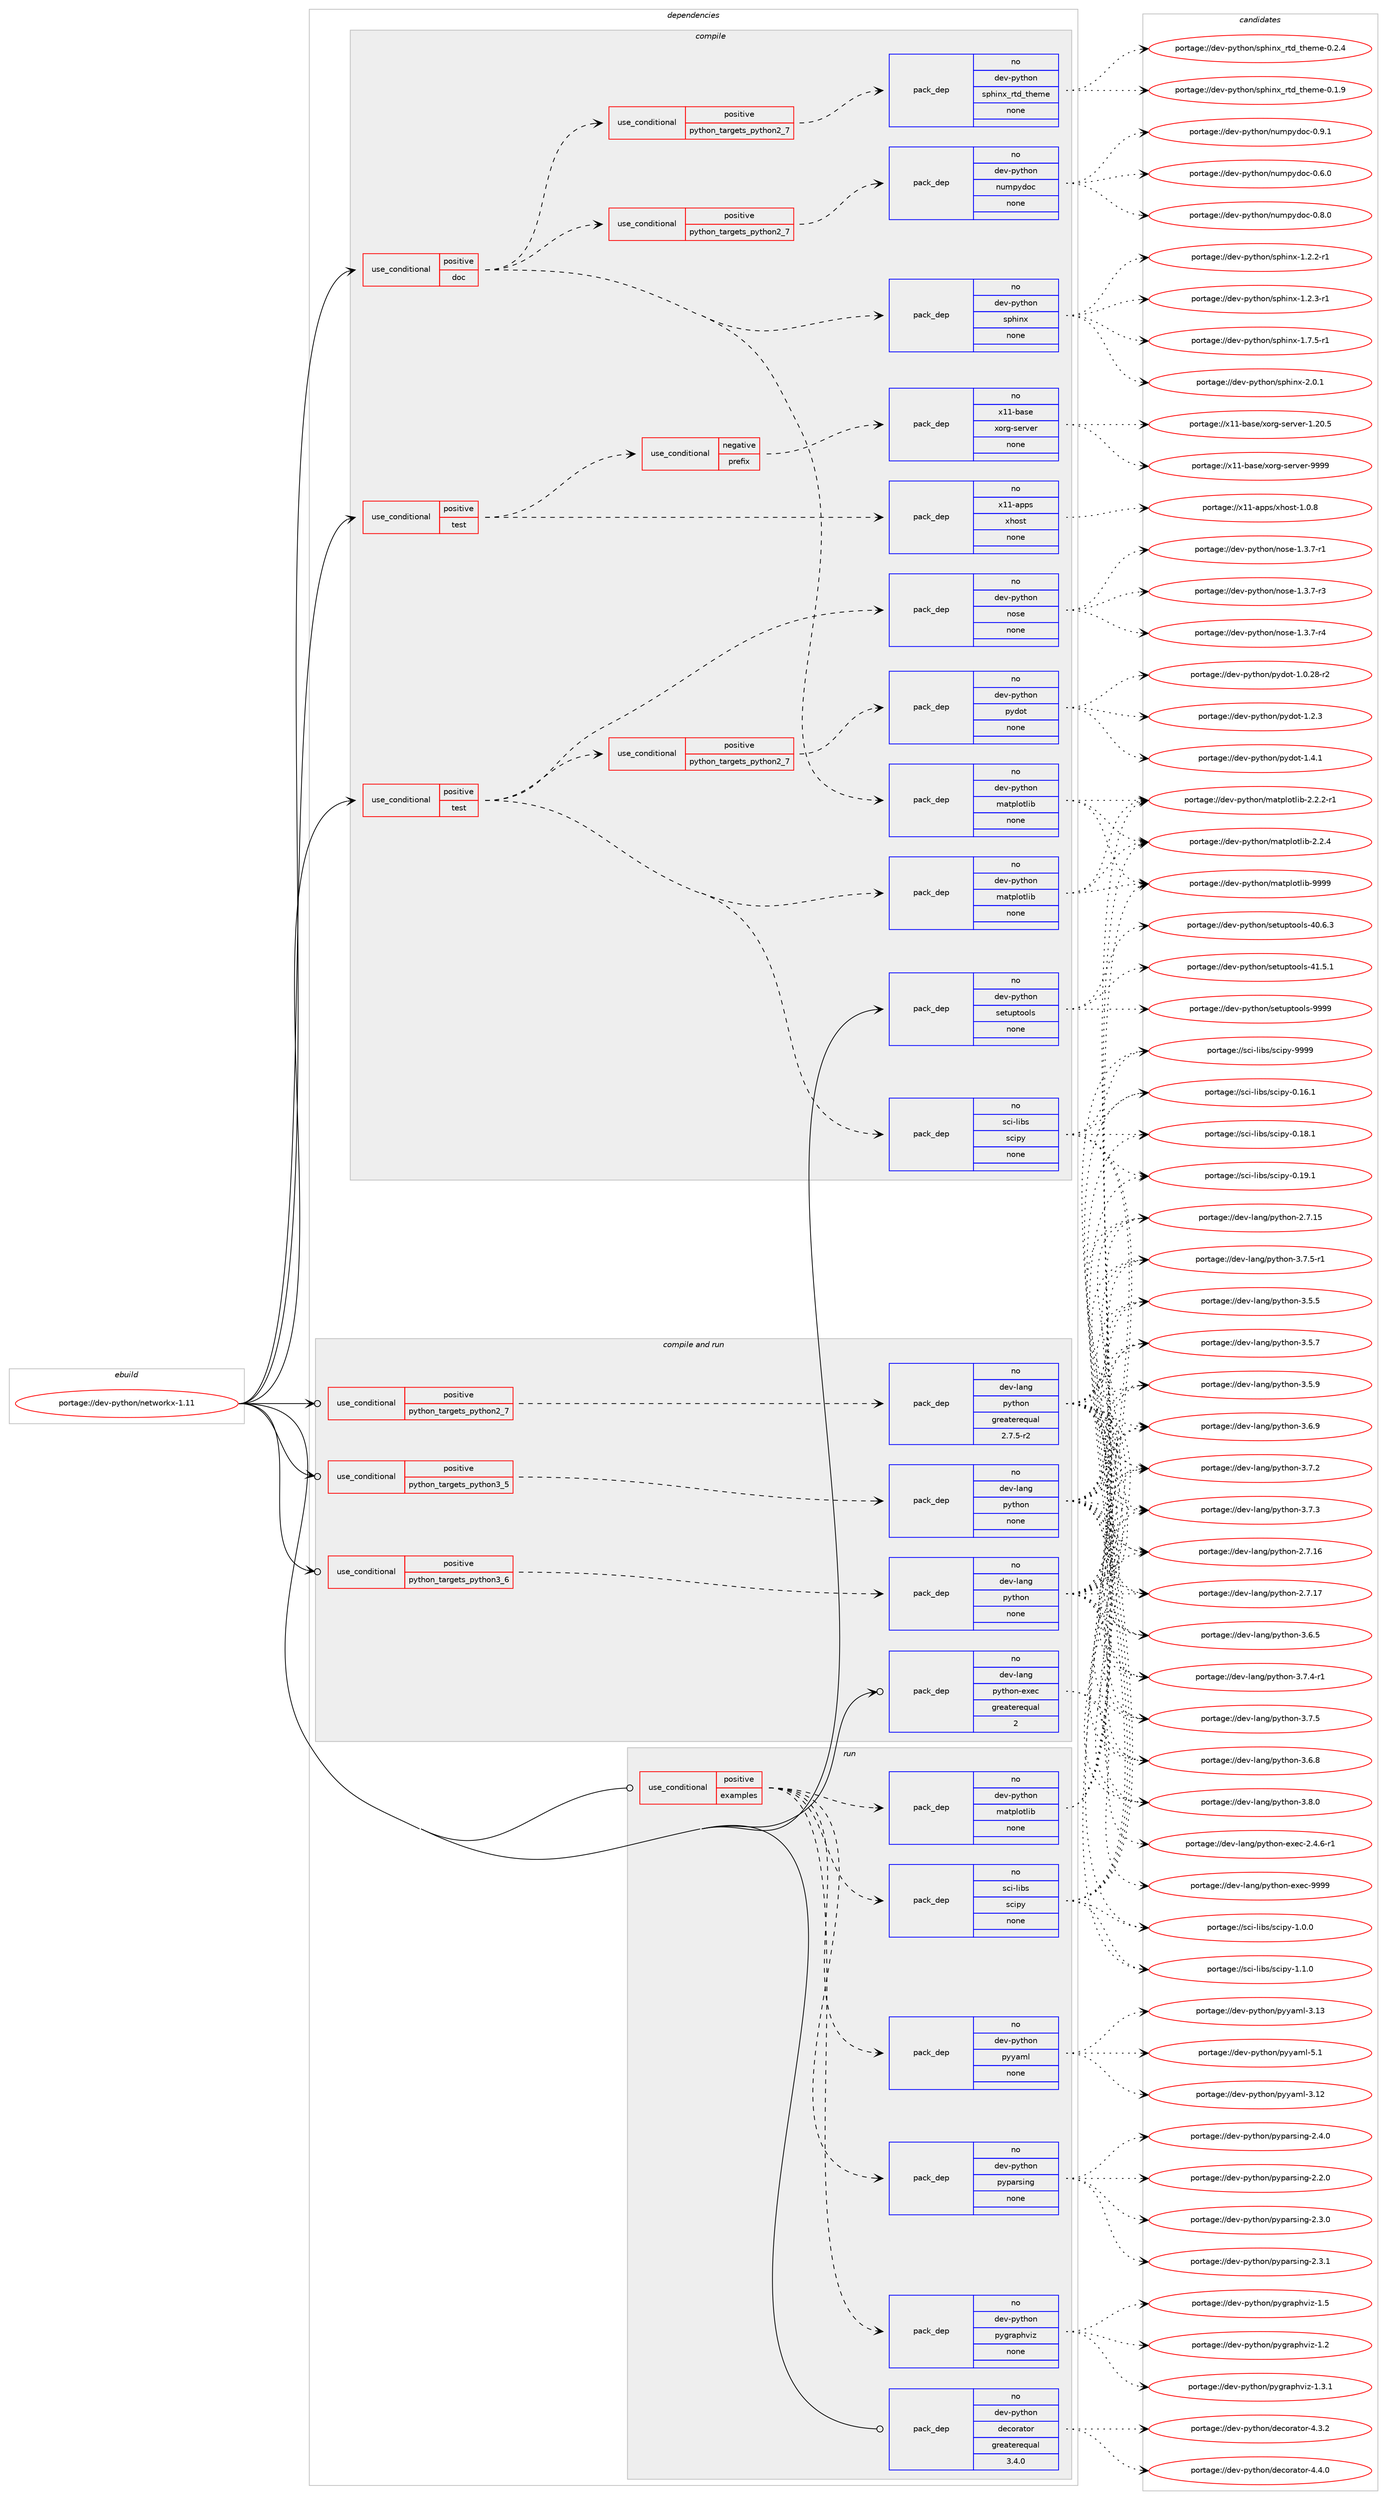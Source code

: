 digraph prolog {

# *************
# Graph options
# *************

newrank=true;
concentrate=true;
compound=true;
graph [rankdir=LR,fontname=Helvetica,fontsize=10,ranksep=1.5];#, ranksep=2.5, nodesep=0.2];
edge  [arrowhead=vee];
node  [fontname=Helvetica,fontsize=10];

# **********
# The ebuild
# **********

subgraph cluster_leftcol {
color=gray;
rank=same;
label=<<i>ebuild</i>>;
id [label="portage://dev-python/networkx-1.11", color=red, width=4, href="../dev-python/networkx-1.11.svg"];
}

# ****************
# The dependencies
# ****************

subgraph cluster_midcol {
color=gray;
label=<<i>dependencies</i>>;
subgraph cluster_compile {
fillcolor="#eeeeee";
style=filled;
label=<<i>compile</i>>;
subgraph cond32332 {
dependency151246 [label=<<TABLE BORDER="0" CELLBORDER="1" CELLSPACING="0" CELLPADDING="4"><TR><TD ROWSPAN="3" CELLPADDING="10">use_conditional</TD></TR><TR><TD>positive</TD></TR><TR><TD>doc</TD></TR></TABLE>>, shape=none, color=red];
subgraph pack115588 {
dependency151247 [label=<<TABLE BORDER="0" CELLBORDER="1" CELLSPACING="0" CELLPADDING="4" WIDTH="220"><TR><TD ROWSPAN="6" CELLPADDING="30">pack_dep</TD></TR><TR><TD WIDTH="110">no</TD></TR><TR><TD>dev-python</TD></TR><TR><TD>sphinx</TD></TR><TR><TD>none</TD></TR><TR><TD></TD></TR></TABLE>>, shape=none, color=blue];
}
dependency151246:e -> dependency151247:w [weight=20,style="dashed",arrowhead="vee"];
subgraph pack115589 {
dependency151248 [label=<<TABLE BORDER="0" CELLBORDER="1" CELLSPACING="0" CELLPADDING="4" WIDTH="220"><TR><TD ROWSPAN="6" CELLPADDING="30">pack_dep</TD></TR><TR><TD WIDTH="110">no</TD></TR><TR><TD>dev-python</TD></TR><TR><TD>matplotlib</TD></TR><TR><TD>none</TD></TR><TR><TD></TD></TR></TABLE>>, shape=none, color=blue];
}
dependency151246:e -> dependency151248:w [weight=20,style="dashed",arrowhead="vee"];
subgraph cond32333 {
dependency151249 [label=<<TABLE BORDER="0" CELLBORDER="1" CELLSPACING="0" CELLPADDING="4"><TR><TD ROWSPAN="3" CELLPADDING="10">use_conditional</TD></TR><TR><TD>positive</TD></TR><TR><TD>python_targets_python2_7</TD></TR></TABLE>>, shape=none, color=red];
subgraph pack115590 {
dependency151250 [label=<<TABLE BORDER="0" CELLBORDER="1" CELLSPACING="0" CELLPADDING="4" WIDTH="220"><TR><TD ROWSPAN="6" CELLPADDING="30">pack_dep</TD></TR><TR><TD WIDTH="110">no</TD></TR><TR><TD>dev-python</TD></TR><TR><TD>numpydoc</TD></TR><TR><TD>none</TD></TR><TR><TD></TD></TR></TABLE>>, shape=none, color=blue];
}
dependency151249:e -> dependency151250:w [weight=20,style="dashed",arrowhead="vee"];
}
dependency151246:e -> dependency151249:w [weight=20,style="dashed",arrowhead="vee"];
subgraph cond32334 {
dependency151251 [label=<<TABLE BORDER="0" CELLBORDER="1" CELLSPACING="0" CELLPADDING="4"><TR><TD ROWSPAN="3" CELLPADDING="10">use_conditional</TD></TR><TR><TD>positive</TD></TR><TR><TD>python_targets_python2_7</TD></TR></TABLE>>, shape=none, color=red];
subgraph pack115591 {
dependency151252 [label=<<TABLE BORDER="0" CELLBORDER="1" CELLSPACING="0" CELLPADDING="4" WIDTH="220"><TR><TD ROWSPAN="6" CELLPADDING="30">pack_dep</TD></TR><TR><TD WIDTH="110">no</TD></TR><TR><TD>dev-python</TD></TR><TR><TD>sphinx_rtd_theme</TD></TR><TR><TD>none</TD></TR><TR><TD></TD></TR></TABLE>>, shape=none, color=blue];
}
dependency151251:e -> dependency151252:w [weight=20,style="dashed",arrowhead="vee"];
}
dependency151246:e -> dependency151251:w [weight=20,style="dashed",arrowhead="vee"];
}
id:e -> dependency151246:w [weight=20,style="solid",arrowhead="vee"];
subgraph cond32335 {
dependency151253 [label=<<TABLE BORDER="0" CELLBORDER="1" CELLSPACING="0" CELLPADDING="4"><TR><TD ROWSPAN="3" CELLPADDING="10">use_conditional</TD></TR><TR><TD>positive</TD></TR><TR><TD>test</TD></TR></TABLE>>, shape=none, color=red];
subgraph cond32336 {
dependency151254 [label=<<TABLE BORDER="0" CELLBORDER="1" CELLSPACING="0" CELLPADDING="4"><TR><TD ROWSPAN="3" CELLPADDING="10">use_conditional</TD></TR><TR><TD>negative</TD></TR><TR><TD>prefix</TD></TR></TABLE>>, shape=none, color=red];
subgraph pack115592 {
dependency151255 [label=<<TABLE BORDER="0" CELLBORDER="1" CELLSPACING="0" CELLPADDING="4" WIDTH="220"><TR><TD ROWSPAN="6" CELLPADDING="30">pack_dep</TD></TR><TR><TD WIDTH="110">no</TD></TR><TR><TD>x11-base</TD></TR><TR><TD>xorg-server</TD></TR><TR><TD>none</TD></TR><TR><TD></TD></TR></TABLE>>, shape=none, color=blue];
}
dependency151254:e -> dependency151255:w [weight=20,style="dashed",arrowhead="vee"];
}
dependency151253:e -> dependency151254:w [weight=20,style="dashed",arrowhead="vee"];
subgraph pack115593 {
dependency151256 [label=<<TABLE BORDER="0" CELLBORDER="1" CELLSPACING="0" CELLPADDING="4" WIDTH="220"><TR><TD ROWSPAN="6" CELLPADDING="30">pack_dep</TD></TR><TR><TD WIDTH="110">no</TD></TR><TR><TD>x11-apps</TD></TR><TR><TD>xhost</TD></TR><TR><TD>none</TD></TR><TR><TD></TD></TR></TABLE>>, shape=none, color=blue];
}
dependency151253:e -> dependency151256:w [weight=20,style="dashed",arrowhead="vee"];
}
id:e -> dependency151253:w [weight=20,style="solid",arrowhead="vee"];
subgraph cond32337 {
dependency151257 [label=<<TABLE BORDER="0" CELLBORDER="1" CELLSPACING="0" CELLPADDING="4"><TR><TD ROWSPAN="3" CELLPADDING="10">use_conditional</TD></TR><TR><TD>positive</TD></TR><TR><TD>test</TD></TR></TABLE>>, shape=none, color=red];
subgraph pack115594 {
dependency151258 [label=<<TABLE BORDER="0" CELLBORDER="1" CELLSPACING="0" CELLPADDING="4" WIDTH="220"><TR><TD ROWSPAN="6" CELLPADDING="30">pack_dep</TD></TR><TR><TD WIDTH="110">no</TD></TR><TR><TD>dev-python</TD></TR><TR><TD>matplotlib</TD></TR><TR><TD>none</TD></TR><TR><TD></TD></TR></TABLE>>, shape=none, color=blue];
}
dependency151257:e -> dependency151258:w [weight=20,style="dashed",arrowhead="vee"];
subgraph pack115595 {
dependency151259 [label=<<TABLE BORDER="0" CELLBORDER="1" CELLSPACING="0" CELLPADDING="4" WIDTH="220"><TR><TD ROWSPAN="6" CELLPADDING="30">pack_dep</TD></TR><TR><TD WIDTH="110">no</TD></TR><TR><TD>sci-libs</TD></TR><TR><TD>scipy</TD></TR><TR><TD>none</TD></TR><TR><TD></TD></TR></TABLE>>, shape=none, color=blue];
}
dependency151257:e -> dependency151259:w [weight=20,style="dashed",arrowhead="vee"];
subgraph pack115596 {
dependency151260 [label=<<TABLE BORDER="0" CELLBORDER="1" CELLSPACING="0" CELLPADDING="4" WIDTH="220"><TR><TD ROWSPAN="6" CELLPADDING="30">pack_dep</TD></TR><TR><TD WIDTH="110">no</TD></TR><TR><TD>dev-python</TD></TR><TR><TD>nose</TD></TR><TR><TD>none</TD></TR><TR><TD></TD></TR></TABLE>>, shape=none, color=blue];
}
dependency151257:e -> dependency151260:w [weight=20,style="dashed",arrowhead="vee"];
subgraph cond32338 {
dependency151261 [label=<<TABLE BORDER="0" CELLBORDER="1" CELLSPACING="0" CELLPADDING="4"><TR><TD ROWSPAN="3" CELLPADDING="10">use_conditional</TD></TR><TR><TD>positive</TD></TR><TR><TD>python_targets_python2_7</TD></TR></TABLE>>, shape=none, color=red];
subgraph pack115597 {
dependency151262 [label=<<TABLE BORDER="0" CELLBORDER="1" CELLSPACING="0" CELLPADDING="4" WIDTH="220"><TR><TD ROWSPAN="6" CELLPADDING="30">pack_dep</TD></TR><TR><TD WIDTH="110">no</TD></TR><TR><TD>dev-python</TD></TR><TR><TD>pydot</TD></TR><TR><TD>none</TD></TR><TR><TD></TD></TR></TABLE>>, shape=none, color=blue];
}
dependency151261:e -> dependency151262:w [weight=20,style="dashed",arrowhead="vee"];
}
dependency151257:e -> dependency151261:w [weight=20,style="dashed",arrowhead="vee"];
}
id:e -> dependency151257:w [weight=20,style="solid",arrowhead="vee"];
subgraph pack115598 {
dependency151263 [label=<<TABLE BORDER="0" CELLBORDER="1" CELLSPACING="0" CELLPADDING="4" WIDTH="220"><TR><TD ROWSPAN="6" CELLPADDING="30">pack_dep</TD></TR><TR><TD WIDTH="110">no</TD></TR><TR><TD>dev-python</TD></TR><TR><TD>setuptools</TD></TR><TR><TD>none</TD></TR><TR><TD></TD></TR></TABLE>>, shape=none, color=blue];
}
id:e -> dependency151263:w [weight=20,style="solid",arrowhead="vee"];
}
subgraph cluster_compileandrun {
fillcolor="#eeeeee";
style=filled;
label=<<i>compile and run</i>>;
subgraph cond32339 {
dependency151264 [label=<<TABLE BORDER="0" CELLBORDER="1" CELLSPACING="0" CELLPADDING="4"><TR><TD ROWSPAN="3" CELLPADDING="10">use_conditional</TD></TR><TR><TD>positive</TD></TR><TR><TD>python_targets_python2_7</TD></TR></TABLE>>, shape=none, color=red];
subgraph pack115599 {
dependency151265 [label=<<TABLE BORDER="0" CELLBORDER="1" CELLSPACING="0" CELLPADDING="4" WIDTH="220"><TR><TD ROWSPAN="6" CELLPADDING="30">pack_dep</TD></TR><TR><TD WIDTH="110">no</TD></TR><TR><TD>dev-lang</TD></TR><TR><TD>python</TD></TR><TR><TD>greaterequal</TD></TR><TR><TD>2.7.5-r2</TD></TR></TABLE>>, shape=none, color=blue];
}
dependency151264:e -> dependency151265:w [weight=20,style="dashed",arrowhead="vee"];
}
id:e -> dependency151264:w [weight=20,style="solid",arrowhead="odotvee"];
subgraph cond32340 {
dependency151266 [label=<<TABLE BORDER="0" CELLBORDER="1" CELLSPACING="0" CELLPADDING="4"><TR><TD ROWSPAN="3" CELLPADDING="10">use_conditional</TD></TR><TR><TD>positive</TD></TR><TR><TD>python_targets_python3_5</TD></TR></TABLE>>, shape=none, color=red];
subgraph pack115600 {
dependency151267 [label=<<TABLE BORDER="0" CELLBORDER="1" CELLSPACING="0" CELLPADDING="4" WIDTH="220"><TR><TD ROWSPAN="6" CELLPADDING="30">pack_dep</TD></TR><TR><TD WIDTH="110">no</TD></TR><TR><TD>dev-lang</TD></TR><TR><TD>python</TD></TR><TR><TD>none</TD></TR><TR><TD></TD></TR></TABLE>>, shape=none, color=blue];
}
dependency151266:e -> dependency151267:w [weight=20,style="dashed",arrowhead="vee"];
}
id:e -> dependency151266:w [weight=20,style="solid",arrowhead="odotvee"];
subgraph cond32341 {
dependency151268 [label=<<TABLE BORDER="0" CELLBORDER="1" CELLSPACING="0" CELLPADDING="4"><TR><TD ROWSPAN="3" CELLPADDING="10">use_conditional</TD></TR><TR><TD>positive</TD></TR><TR><TD>python_targets_python3_6</TD></TR></TABLE>>, shape=none, color=red];
subgraph pack115601 {
dependency151269 [label=<<TABLE BORDER="0" CELLBORDER="1" CELLSPACING="0" CELLPADDING="4" WIDTH="220"><TR><TD ROWSPAN="6" CELLPADDING="30">pack_dep</TD></TR><TR><TD WIDTH="110">no</TD></TR><TR><TD>dev-lang</TD></TR><TR><TD>python</TD></TR><TR><TD>none</TD></TR><TR><TD></TD></TR></TABLE>>, shape=none, color=blue];
}
dependency151268:e -> dependency151269:w [weight=20,style="dashed",arrowhead="vee"];
}
id:e -> dependency151268:w [weight=20,style="solid",arrowhead="odotvee"];
subgraph pack115602 {
dependency151270 [label=<<TABLE BORDER="0" CELLBORDER="1" CELLSPACING="0" CELLPADDING="4" WIDTH="220"><TR><TD ROWSPAN="6" CELLPADDING="30">pack_dep</TD></TR><TR><TD WIDTH="110">no</TD></TR><TR><TD>dev-lang</TD></TR><TR><TD>python-exec</TD></TR><TR><TD>greaterequal</TD></TR><TR><TD>2</TD></TR></TABLE>>, shape=none, color=blue];
}
id:e -> dependency151270:w [weight=20,style="solid",arrowhead="odotvee"];
}
subgraph cluster_run {
fillcolor="#eeeeee";
style=filled;
label=<<i>run</i>>;
subgraph cond32342 {
dependency151271 [label=<<TABLE BORDER="0" CELLBORDER="1" CELLSPACING="0" CELLPADDING="4"><TR><TD ROWSPAN="3" CELLPADDING="10">use_conditional</TD></TR><TR><TD>positive</TD></TR><TR><TD>examples</TD></TR></TABLE>>, shape=none, color=red];
subgraph pack115603 {
dependency151272 [label=<<TABLE BORDER="0" CELLBORDER="1" CELLSPACING="0" CELLPADDING="4" WIDTH="220"><TR><TD ROWSPAN="6" CELLPADDING="30">pack_dep</TD></TR><TR><TD WIDTH="110">no</TD></TR><TR><TD>dev-python</TD></TR><TR><TD>matplotlib</TD></TR><TR><TD>none</TD></TR><TR><TD></TD></TR></TABLE>>, shape=none, color=blue];
}
dependency151271:e -> dependency151272:w [weight=20,style="dashed",arrowhead="vee"];
subgraph pack115604 {
dependency151273 [label=<<TABLE BORDER="0" CELLBORDER="1" CELLSPACING="0" CELLPADDING="4" WIDTH="220"><TR><TD ROWSPAN="6" CELLPADDING="30">pack_dep</TD></TR><TR><TD WIDTH="110">no</TD></TR><TR><TD>sci-libs</TD></TR><TR><TD>scipy</TD></TR><TR><TD>none</TD></TR><TR><TD></TD></TR></TABLE>>, shape=none, color=blue];
}
dependency151271:e -> dependency151273:w [weight=20,style="dashed",arrowhead="vee"];
subgraph pack115605 {
dependency151274 [label=<<TABLE BORDER="0" CELLBORDER="1" CELLSPACING="0" CELLPADDING="4" WIDTH="220"><TR><TD ROWSPAN="6" CELLPADDING="30">pack_dep</TD></TR><TR><TD WIDTH="110">no</TD></TR><TR><TD>dev-python</TD></TR><TR><TD>pygraphviz</TD></TR><TR><TD>none</TD></TR><TR><TD></TD></TR></TABLE>>, shape=none, color=blue];
}
dependency151271:e -> dependency151274:w [weight=20,style="dashed",arrowhead="vee"];
subgraph pack115606 {
dependency151275 [label=<<TABLE BORDER="0" CELLBORDER="1" CELLSPACING="0" CELLPADDING="4" WIDTH="220"><TR><TD ROWSPAN="6" CELLPADDING="30">pack_dep</TD></TR><TR><TD WIDTH="110">no</TD></TR><TR><TD>dev-python</TD></TR><TR><TD>pyparsing</TD></TR><TR><TD>none</TD></TR><TR><TD></TD></TR></TABLE>>, shape=none, color=blue];
}
dependency151271:e -> dependency151275:w [weight=20,style="dashed",arrowhead="vee"];
subgraph pack115607 {
dependency151276 [label=<<TABLE BORDER="0" CELLBORDER="1" CELLSPACING="0" CELLPADDING="4" WIDTH="220"><TR><TD ROWSPAN="6" CELLPADDING="30">pack_dep</TD></TR><TR><TD WIDTH="110">no</TD></TR><TR><TD>dev-python</TD></TR><TR><TD>pyyaml</TD></TR><TR><TD>none</TD></TR><TR><TD></TD></TR></TABLE>>, shape=none, color=blue];
}
dependency151271:e -> dependency151276:w [weight=20,style="dashed",arrowhead="vee"];
}
id:e -> dependency151271:w [weight=20,style="solid",arrowhead="odot"];
subgraph pack115608 {
dependency151277 [label=<<TABLE BORDER="0" CELLBORDER="1" CELLSPACING="0" CELLPADDING="4" WIDTH="220"><TR><TD ROWSPAN="6" CELLPADDING="30">pack_dep</TD></TR><TR><TD WIDTH="110">no</TD></TR><TR><TD>dev-python</TD></TR><TR><TD>decorator</TD></TR><TR><TD>greaterequal</TD></TR><TR><TD>3.4.0</TD></TR></TABLE>>, shape=none, color=blue];
}
id:e -> dependency151277:w [weight=20,style="solid",arrowhead="odot"];
}
}

# **************
# The candidates
# **************

subgraph cluster_choices {
rank=same;
color=gray;
label=<<i>candidates</i>>;

subgraph choice115588 {
color=black;
nodesep=1;
choiceportage10010111845112121116104111110471151121041051101204549465046504511449 [label="portage://dev-python/sphinx-1.2.2-r1", color=red, width=4,href="../dev-python/sphinx-1.2.2-r1.svg"];
choiceportage10010111845112121116104111110471151121041051101204549465046514511449 [label="portage://dev-python/sphinx-1.2.3-r1", color=red, width=4,href="../dev-python/sphinx-1.2.3-r1.svg"];
choiceportage10010111845112121116104111110471151121041051101204549465546534511449 [label="portage://dev-python/sphinx-1.7.5-r1", color=red, width=4,href="../dev-python/sphinx-1.7.5-r1.svg"];
choiceportage1001011184511212111610411111047115112104105110120455046484649 [label="portage://dev-python/sphinx-2.0.1", color=red, width=4,href="../dev-python/sphinx-2.0.1.svg"];
dependency151247:e -> choiceportage10010111845112121116104111110471151121041051101204549465046504511449:w [style=dotted,weight="100"];
dependency151247:e -> choiceportage10010111845112121116104111110471151121041051101204549465046514511449:w [style=dotted,weight="100"];
dependency151247:e -> choiceportage10010111845112121116104111110471151121041051101204549465546534511449:w [style=dotted,weight="100"];
dependency151247:e -> choiceportage1001011184511212111610411111047115112104105110120455046484649:w [style=dotted,weight="100"];
}
subgraph choice115589 {
color=black;
nodesep=1;
choiceportage100101118451121211161041111104710997116112108111116108105984550465046504511449 [label="portage://dev-python/matplotlib-2.2.2-r1", color=red, width=4,href="../dev-python/matplotlib-2.2.2-r1.svg"];
choiceportage10010111845112121116104111110471099711611210811111610810598455046504652 [label="portage://dev-python/matplotlib-2.2.4", color=red, width=4,href="../dev-python/matplotlib-2.2.4.svg"];
choiceportage100101118451121211161041111104710997116112108111116108105984557575757 [label="portage://dev-python/matplotlib-9999", color=red, width=4,href="../dev-python/matplotlib-9999.svg"];
dependency151248:e -> choiceportage100101118451121211161041111104710997116112108111116108105984550465046504511449:w [style=dotted,weight="100"];
dependency151248:e -> choiceportage10010111845112121116104111110471099711611210811111610810598455046504652:w [style=dotted,weight="100"];
dependency151248:e -> choiceportage100101118451121211161041111104710997116112108111116108105984557575757:w [style=dotted,weight="100"];
}
subgraph choice115590 {
color=black;
nodesep=1;
choiceportage100101118451121211161041111104711011710911212110011199454846544648 [label="portage://dev-python/numpydoc-0.6.0", color=red, width=4,href="../dev-python/numpydoc-0.6.0.svg"];
choiceportage100101118451121211161041111104711011710911212110011199454846564648 [label="portage://dev-python/numpydoc-0.8.0", color=red, width=4,href="../dev-python/numpydoc-0.8.0.svg"];
choiceportage100101118451121211161041111104711011710911212110011199454846574649 [label="portage://dev-python/numpydoc-0.9.1", color=red, width=4,href="../dev-python/numpydoc-0.9.1.svg"];
dependency151250:e -> choiceportage100101118451121211161041111104711011710911212110011199454846544648:w [style=dotted,weight="100"];
dependency151250:e -> choiceportage100101118451121211161041111104711011710911212110011199454846564648:w [style=dotted,weight="100"];
dependency151250:e -> choiceportage100101118451121211161041111104711011710911212110011199454846574649:w [style=dotted,weight="100"];
}
subgraph choice115591 {
color=black;
nodesep=1;
choiceportage10010111845112121116104111110471151121041051101209511411610095116104101109101454846494657 [label="portage://dev-python/sphinx_rtd_theme-0.1.9", color=red, width=4,href="../dev-python/sphinx_rtd_theme-0.1.9.svg"];
choiceportage10010111845112121116104111110471151121041051101209511411610095116104101109101454846504652 [label="portage://dev-python/sphinx_rtd_theme-0.2.4", color=red, width=4,href="../dev-python/sphinx_rtd_theme-0.2.4.svg"];
dependency151252:e -> choiceportage10010111845112121116104111110471151121041051101209511411610095116104101109101454846494657:w [style=dotted,weight="100"];
dependency151252:e -> choiceportage10010111845112121116104111110471151121041051101209511411610095116104101109101454846504652:w [style=dotted,weight="100"];
}
subgraph choice115592 {
color=black;
nodesep=1;
choiceportage1204949459897115101471201111141034511510111411810111445494650484653 [label="portage://x11-base/xorg-server-1.20.5", color=red, width=4,href="../x11-base/xorg-server-1.20.5.svg"];
choiceportage120494945989711510147120111114103451151011141181011144557575757 [label="portage://x11-base/xorg-server-9999", color=red, width=4,href="../x11-base/xorg-server-9999.svg"];
dependency151255:e -> choiceportage1204949459897115101471201111141034511510111411810111445494650484653:w [style=dotted,weight="100"];
dependency151255:e -> choiceportage120494945989711510147120111114103451151011141181011144557575757:w [style=dotted,weight="100"];
}
subgraph choice115593 {
color=black;
nodesep=1;
choiceportage1204949459711211211547120104111115116454946484656 [label="portage://x11-apps/xhost-1.0.8", color=red, width=4,href="../x11-apps/xhost-1.0.8.svg"];
dependency151256:e -> choiceportage1204949459711211211547120104111115116454946484656:w [style=dotted,weight="100"];
}
subgraph choice115594 {
color=black;
nodesep=1;
choiceportage100101118451121211161041111104710997116112108111116108105984550465046504511449 [label="portage://dev-python/matplotlib-2.2.2-r1", color=red, width=4,href="../dev-python/matplotlib-2.2.2-r1.svg"];
choiceportage10010111845112121116104111110471099711611210811111610810598455046504652 [label="portage://dev-python/matplotlib-2.2.4", color=red, width=4,href="../dev-python/matplotlib-2.2.4.svg"];
choiceportage100101118451121211161041111104710997116112108111116108105984557575757 [label="portage://dev-python/matplotlib-9999", color=red, width=4,href="../dev-python/matplotlib-9999.svg"];
dependency151258:e -> choiceportage100101118451121211161041111104710997116112108111116108105984550465046504511449:w [style=dotted,weight="100"];
dependency151258:e -> choiceportage10010111845112121116104111110471099711611210811111610810598455046504652:w [style=dotted,weight="100"];
dependency151258:e -> choiceportage100101118451121211161041111104710997116112108111116108105984557575757:w [style=dotted,weight="100"];
}
subgraph choice115595 {
color=black;
nodesep=1;
choiceportage115991054510810598115471159910511212145484649544649 [label="portage://sci-libs/scipy-0.16.1", color=red, width=4,href="../sci-libs/scipy-0.16.1.svg"];
choiceportage115991054510810598115471159910511212145484649564649 [label="portage://sci-libs/scipy-0.18.1", color=red, width=4,href="../sci-libs/scipy-0.18.1.svg"];
choiceportage115991054510810598115471159910511212145484649574649 [label="portage://sci-libs/scipy-0.19.1", color=red, width=4,href="../sci-libs/scipy-0.19.1.svg"];
choiceportage1159910545108105981154711599105112121454946484648 [label="portage://sci-libs/scipy-1.0.0", color=red, width=4,href="../sci-libs/scipy-1.0.0.svg"];
choiceportage1159910545108105981154711599105112121454946494648 [label="portage://sci-libs/scipy-1.1.0", color=red, width=4,href="../sci-libs/scipy-1.1.0.svg"];
choiceportage11599105451081059811547115991051121214557575757 [label="portage://sci-libs/scipy-9999", color=red, width=4,href="../sci-libs/scipy-9999.svg"];
dependency151259:e -> choiceportage115991054510810598115471159910511212145484649544649:w [style=dotted,weight="100"];
dependency151259:e -> choiceportage115991054510810598115471159910511212145484649564649:w [style=dotted,weight="100"];
dependency151259:e -> choiceportage115991054510810598115471159910511212145484649574649:w [style=dotted,weight="100"];
dependency151259:e -> choiceportage1159910545108105981154711599105112121454946484648:w [style=dotted,weight="100"];
dependency151259:e -> choiceportage1159910545108105981154711599105112121454946494648:w [style=dotted,weight="100"];
dependency151259:e -> choiceportage11599105451081059811547115991051121214557575757:w [style=dotted,weight="100"];
}
subgraph choice115596 {
color=black;
nodesep=1;
choiceportage10010111845112121116104111110471101111151014549465146554511449 [label="portage://dev-python/nose-1.3.7-r1", color=red, width=4,href="../dev-python/nose-1.3.7-r1.svg"];
choiceportage10010111845112121116104111110471101111151014549465146554511451 [label="portage://dev-python/nose-1.3.7-r3", color=red, width=4,href="../dev-python/nose-1.3.7-r3.svg"];
choiceportage10010111845112121116104111110471101111151014549465146554511452 [label="portage://dev-python/nose-1.3.7-r4", color=red, width=4,href="../dev-python/nose-1.3.7-r4.svg"];
dependency151260:e -> choiceportage10010111845112121116104111110471101111151014549465146554511449:w [style=dotted,weight="100"];
dependency151260:e -> choiceportage10010111845112121116104111110471101111151014549465146554511451:w [style=dotted,weight="100"];
dependency151260:e -> choiceportage10010111845112121116104111110471101111151014549465146554511452:w [style=dotted,weight="100"];
}
subgraph choice115597 {
color=black;
nodesep=1;
choiceportage1001011184511212111610411111047112121100111116454946484650564511450 [label="portage://dev-python/pydot-1.0.28-r2", color=red, width=4,href="../dev-python/pydot-1.0.28-r2.svg"];
choiceportage1001011184511212111610411111047112121100111116454946504651 [label="portage://dev-python/pydot-1.2.3", color=red, width=4,href="../dev-python/pydot-1.2.3.svg"];
choiceportage1001011184511212111610411111047112121100111116454946524649 [label="portage://dev-python/pydot-1.4.1", color=red, width=4,href="../dev-python/pydot-1.4.1.svg"];
dependency151262:e -> choiceportage1001011184511212111610411111047112121100111116454946484650564511450:w [style=dotted,weight="100"];
dependency151262:e -> choiceportage1001011184511212111610411111047112121100111116454946504651:w [style=dotted,weight="100"];
dependency151262:e -> choiceportage1001011184511212111610411111047112121100111116454946524649:w [style=dotted,weight="100"];
}
subgraph choice115598 {
color=black;
nodesep=1;
choiceportage100101118451121211161041111104711510111611711211611111110811545524846544651 [label="portage://dev-python/setuptools-40.6.3", color=red, width=4,href="../dev-python/setuptools-40.6.3.svg"];
choiceportage100101118451121211161041111104711510111611711211611111110811545524946534649 [label="portage://dev-python/setuptools-41.5.1", color=red, width=4,href="../dev-python/setuptools-41.5.1.svg"];
choiceportage10010111845112121116104111110471151011161171121161111111081154557575757 [label="portage://dev-python/setuptools-9999", color=red, width=4,href="../dev-python/setuptools-9999.svg"];
dependency151263:e -> choiceportage100101118451121211161041111104711510111611711211611111110811545524846544651:w [style=dotted,weight="100"];
dependency151263:e -> choiceportage100101118451121211161041111104711510111611711211611111110811545524946534649:w [style=dotted,weight="100"];
dependency151263:e -> choiceportage10010111845112121116104111110471151011161171121161111111081154557575757:w [style=dotted,weight="100"];
}
subgraph choice115599 {
color=black;
nodesep=1;
choiceportage10010111845108971101034711212111610411111045504655464953 [label="portage://dev-lang/python-2.7.15", color=red, width=4,href="../dev-lang/python-2.7.15.svg"];
choiceportage10010111845108971101034711212111610411111045504655464954 [label="portage://dev-lang/python-2.7.16", color=red, width=4,href="../dev-lang/python-2.7.16.svg"];
choiceportage10010111845108971101034711212111610411111045504655464955 [label="portage://dev-lang/python-2.7.17", color=red, width=4,href="../dev-lang/python-2.7.17.svg"];
choiceportage100101118451089711010347112121116104111110455146534653 [label="portage://dev-lang/python-3.5.5", color=red, width=4,href="../dev-lang/python-3.5.5.svg"];
choiceportage100101118451089711010347112121116104111110455146534655 [label="portage://dev-lang/python-3.5.7", color=red, width=4,href="../dev-lang/python-3.5.7.svg"];
choiceportage100101118451089711010347112121116104111110455146534657 [label="portage://dev-lang/python-3.5.9", color=red, width=4,href="../dev-lang/python-3.5.9.svg"];
choiceportage100101118451089711010347112121116104111110455146544653 [label="portage://dev-lang/python-3.6.5", color=red, width=4,href="../dev-lang/python-3.6.5.svg"];
choiceportage100101118451089711010347112121116104111110455146544656 [label="portage://dev-lang/python-3.6.8", color=red, width=4,href="../dev-lang/python-3.6.8.svg"];
choiceportage100101118451089711010347112121116104111110455146544657 [label="portage://dev-lang/python-3.6.9", color=red, width=4,href="../dev-lang/python-3.6.9.svg"];
choiceportage100101118451089711010347112121116104111110455146554650 [label="portage://dev-lang/python-3.7.2", color=red, width=4,href="../dev-lang/python-3.7.2.svg"];
choiceportage100101118451089711010347112121116104111110455146554651 [label="portage://dev-lang/python-3.7.3", color=red, width=4,href="../dev-lang/python-3.7.3.svg"];
choiceportage1001011184510897110103471121211161041111104551465546524511449 [label="portage://dev-lang/python-3.7.4-r1", color=red, width=4,href="../dev-lang/python-3.7.4-r1.svg"];
choiceportage100101118451089711010347112121116104111110455146554653 [label="portage://dev-lang/python-3.7.5", color=red, width=4,href="../dev-lang/python-3.7.5.svg"];
choiceportage1001011184510897110103471121211161041111104551465546534511449 [label="portage://dev-lang/python-3.7.5-r1", color=red, width=4,href="../dev-lang/python-3.7.5-r1.svg"];
choiceportage100101118451089711010347112121116104111110455146564648 [label="portage://dev-lang/python-3.8.0", color=red, width=4,href="../dev-lang/python-3.8.0.svg"];
dependency151265:e -> choiceportage10010111845108971101034711212111610411111045504655464953:w [style=dotted,weight="100"];
dependency151265:e -> choiceportage10010111845108971101034711212111610411111045504655464954:w [style=dotted,weight="100"];
dependency151265:e -> choiceportage10010111845108971101034711212111610411111045504655464955:w [style=dotted,weight="100"];
dependency151265:e -> choiceportage100101118451089711010347112121116104111110455146534653:w [style=dotted,weight="100"];
dependency151265:e -> choiceportage100101118451089711010347112121116104111110455146534655:w [style=dotted,weight="100"];
dependency151265:e -> choiceportage100101118451089711010347112121116104111110455146534657:w [style=dotted,weight="100"];
dependency151265:e -> choiceportage100101118451089711010347112121116104111110455146544653:w [style=dotted,weight="100"];
dependency151265:e -> choiceportage100101118451089711010347112121116104111110455146544656:w [style=dotted,weight="100"];
dependency151265:e -> choiceportage100101118451089711010347112121116104111110455146544657:w [style=dotted,weight="100"];
dependency151265:e -> choiceportage100101118451089711010347112121116104111110455146554650:w [style=dotted,weight="100"];
dependency151265:e -> choiceportage100101118451089711010347112121116104111110455146554651:w [style=dotted,weight="100"];
dependency151265:e -> choiceportage1001011184510897110103471121211161041111104551465546524511449:w [style=dotted,weight="100"];
dependency151265:e -> choiceportage100101118451089711010347112121116104111110455146554653:w [style=dotted,weight="100"];
dependency151265:e -> choiceportage1001011184510897110103471121211161041111104551465546534511449:w [style=dotted,weight="100"];
dependency151265:e -> choiceportage100101118451089711010347112121116104111110455146564648:w [style=dotted,weight="100"];
}
subgraph choice115600 {
color=black;
nodesep=1;
choiceportage10010111845108971101034711212111610411111045504655464953 [label="portage://dev-lang/python-2.7.15", color=red, width=4,href="../dev-lang/python-2.7.15.svg"];
choiceportage10010111845108971101034711212111610411111045504655464954 [label="portage://dev-lang/python-2.7.16", color=red, width=4,href="../dev-lang/python-2.7.16.svg"];
choiceportage10010111845108971101034711212111610411111045504655464955 [label="portage://dev-lang/python-2.7.17", color=red, width=4,href="../dev-lang/python-2.7.17.svg"];
choiceportage100101118451089711010347112121116104111110455146534653 [label="portage://dev-lang/python-3.5.5", color=red, width=4,href="../dev-lang/python-3.5.5.svg"];
choiceportage100101118451089711010347112121116104111110455146534655 [label="portage://dev-lang/python-3.5.7", color=red, width=4,href="../dev-lang/python-3.5.7.svg"];
choiceportage100101118451089711010347112121116104111110455146534657 [label="portage://dev-lang/python-3.5.9", color=red, width=4,href="../dev-lang/python-3.5.9.svg"];
choiceportage100101118451089711010347112121116104111110455146544653 [label="portage://dev-lang/python-3.6.5", color=red, width=4,href="../dev-lang/python-3.6.5.svg"];
choiceportage100101118451089711010347112121116104111110455146544656 [label="portage://dev-lang/python-3.6.8", color=red, width=4,href="../dev-lang/python-3.6.8.svg"];
choiceportage100101118451089711010347112121116104111110455146544657 [label="portage://dev-lang/python-3.6.9", color=red, width=4,href="../dev-lang/python-3.6.9.svg"];
choiceportage100101118451089711010347112121116104111110455146554650 [label="portage://dev-lang/python-3.7.2", color=red, width=4,href="../dev-lang/python-3.7.2.svg"];
choiceportage100101118451089711010347112121116104111110455146554651 [label="portage://dev-lang/python-3.7.3", color=red, width=4,href="../dev-lang/python-3.7.3.svg"];
choiceportage1001011184510897110103471121211161041111104551465546524511449 [label="portage://dev-lang/python-3.7.4-r1", color=red, width=4,href="../dev-lang/python-3.7.4-r1.svg"];
choiceportage100101118451089711010347112121116104111110455146554653 [label="portage://dev-lang/python-3.7.5", color=red, width=4,href="../dev-lang/python-3.7.5.svg"];
choiceportage1001011184510897110103471121211161041111104551465546534511449 [label="portage://dev-lang/python-3.7.5-r1", color=red, width=4,href="../dev-lang/python-3.7.5-r1.svg"];
choiceportage100101118451089711010347112121116104111110455146564648 [label="portage://dev-lang/python-3.8.0", color=red, width=4,href="../dev-lang/python-3.8.0.svg"];
dependency151267:e -> choiceportage10010111845108971101034711212111610411111045504655464953:w [style=dotted,weight="100"];
dependency151267:e -> choiceportage10010111845108971101034711212111610411111045504655464954:w [style=dotted,weight="100"];
dependency151267:e -> choiceportage10010111845108971101034711212111610411111045504655464955:w [style=dotted,weight="100"];
dependency151267:e -> choiceportage100101118451089711010347112121116104111110455146534653:w [style=dotted,weight="100"];
dependency151267:e -> choiceportage100101118451089711010347112121116104111110455146534655:w [style=dotted,weight="100"];
dependency151267:e -> choiceportage100101118451089711010347112121116104111110455146534657:w [style=dotted,weight="100"];
dependency151267:e -> choiceportage100101118451089711010347112121116104111110455146544653:w [style=dotted,weight="100"];
dependency151267:e -> choiceportage100101118451089711010347112121116104111110455146544656:w [style=dotted,weight="100"];
dependency151267:e -> choiceportage100101118451089711010347112121116104111110455146544657:w [style=dotted,weight="100"];
dependency151267:e -> choiceportage100101118451089711010347112121116104111110455146554650:w [style=dotted,weight="100"];
dependency151267:e -> choiceportage100101118451089711010347112121116104111110455146554651:w [style=dotted,weight="100"];
dependency151267:e -> choiceportage1001011184510897110103471121211161041111104551465546524511449:w [style=dotted,weight="100"];
dependency151267:e -> choiceportage100101118451089711010347112121116104111110455146554653:w [style=dotted,weight="100"];
dependency151267:e -> choiceportage1001011184510897110103471121211161041111104551465546534511449:w [style=dotted,weight="100"];
dependency151267:e -> choiceportage100101118451089711010347112121116104111110455146564648:w [style=dotted,weight="100"];
}
subgraph choice115601 {
color=black;
nodesep=1;
choiceportage10010111845108971101034711212111610411111045504655464953 [label="portage://dev-lang/python-2.7.15", color=red, width=4,href="../dev-lang/python-2.7.15.svg"];
choiceportage10010111845108971101034711212111610411111045504655464954 [label="portage://dev-lang/python-2.7.16", color=red, width=4,href="../dev-lang/python-2.7.16.svg"];
choiceportage10010111845108971101034711212111610411111045504655464955 [label="portage://dev-lang/python-2.7.17", color=red, width=4,href="../dev-lang/python-2.7.17.svg"];
choiceportage100101118451089711010347112121116104111110455146534653 [label="portage://dev-lang/python-3.5.5", color=red, width=4,href="../dev-lang/python-3.5.5.svg"];
choiceportage100101118451089711010347112121116104111110455146534655 [label="portage://dev-lang/python-3.5.7", color=red, width=4,href="../dev-lang/python-3.5.7.svg"];
choiceportage100101118451089711010347112121116104111110455146534657 [label="portage://dev-lang/python-3.5.9", color=red, width=4,href="../dev-lang/python-3.5.9.svg"];
choiceportage100101118451089711010347112121116104111110455146544653 [label="portage://dev-lang/python-3.6.5", color=red, width=4,href="../dev-lang/python-3.6.5.svg"];
choiceportage100101118451089711010347112121116104111110455146544656 [label="portage://dev-lang/python-3.6.8", color=red, width=4,href="../dev-lang/python-3.6.8.svg"];
choiceportage100101118451089711010347112121116104111110455146544657 [label="portage://dev-lang/python-3.6.9", color=red, width=4,href="../dev-lang/python-3.6.9.svg"];
choiceportage100101118451089711010347112121116104111110455146554650 [label="portage://dev-lang/python-3.7.2", color=red, width=4,href="../dev-lang/python-3.7.2.svg"];
choiceportage100101118451089711010347112121116104111110455146554651 [label="portage://dev-lang/python-3.7.3", color=red, width=4,href="../dev-lang/python-3.7.3.svg"];
choiceportage1001011184510897110103471121211161041111104551465546524511449 [label="portage://dev-lang/python-3.7.4-r1", color=red, width=4,href="../dev-lang/python-3.7.4-r1.svg"];
choiceportage100101118451089711010347112121116104111110455146554653 [label="portage://dev-lang/python-3.7.5", color=red, width=4,href="../dev-lang/python-3.7.5.svg"];
choiceportage1001011184510897110103471121211161041111104551465546534511449 [label="portage://dev-lang/python-3.7.5-r1", color=red, width=4,href="../dev-lang/python-3.7.5-r1.svg"];
choiceportage100101118451089711010347112121116104111110455146564648 [label="portage://dev-lang/python-3.8.0", color=red, width=4,href="../dev-lang/python-3.8.0.svg"];
dependency151269:e -> choiceportage10010111845108971101034711212111610411111045504655464953:w [style=dotted,weight="100"];
dependency151269:e -> choiceportage10010111845108971101034711212111610411111045504655464954:w [style=dotted,weight="100"];
dependency151269:e -> choiceportage10010111845108971101034711212111610411111045504655464955:w [style=dotted,weight="100"];
dependency151269:e -> choiceportage100101118451089711010347112121116104111110455146534653:w [style=dotted,weight="100"];
dependency151269:e -> choiceportage100101118451089711010347112121116104111110455146534655:w [style=dotted,weight="100"];
dependency151269:e -> choiceportage100101118451089711010347112121116104111110455146534657:w [style=dotted,weight="100"];
dependency151269:e -> choiceportage100101118451089711010347112121116104111110455146544653:w [style=dotted,weight="100"];
dependency151269:e -> choiceportage100101118451089711010347112121116104111110455146544656:w [style=dotted,weight="100"];
dependency151269:e -> choiceportage100101118451089711010347112121116104111110455146544657:w [style=dotted,weight="100"];
dependency151269:e -> choiceportage100101118451089711010347112121116104111110455146554650:w [style=dotted,weight="100"];
dependency151269:e -> choiceportage100101118451089711010347112121116104111110455146554651:w [style=dotted,weight="100"];
dependency151269:e -> choiceportage1001011184510897110103471121211161041111104551465546524511449:w [style=dotted,weight="100"];
dependency151269:e -> choiceportage100101118451089711010347112121116104111110455146554653:w [style=dotted,weight="100"];
dependency151269:e -> choiceportage1001011184510897110103471121211161041111104551465546534511449:w [style=dotted,weight="100"];
dependency151269:e -> choiceportage100101118451089711010347112121116104111110455146564648:w [style=dotted,weight="100"];
}
subgraph choice115602 {
color=black;
nodesep=1;
choiceportage10010111845108971101034711212111610411111045101120101994550465246544511449 [label="portage://dev-lang/python-exec-2.4.6-r1", color=red, width=4,href="../dev-lang/python-exec-2.4.6-r1.svg"];
choiceportage10010111845108971101034711212111610411111045101120101994557575757 [label="portage://dev-lang/python-exec-9999", color=red, width=4,href="../dev-lang/python-exec-9999.svg"];
dependency151270:e -> choiceportage10010111845108971101034711212111610411111045101120101994550465246544511449:w [style=dotted,weight="100"];
dependency151270:e -> choiceportage10010111845108971101034711212111610411111045101120101994557575757:w [style=dotted,weight="100"];
}
subgraph choice115603 {
color=black;
nodesep=1;
choiceportage100101118451121211161041111104710997116112108111116108105984550465046504511449 [label="portage://dev-python/matplotlib-2.2.2-r1", color=red, width=4,href="../dev-python/matplotlib-2.2.2-r1.svg"];
choiceportage10010111845112121116104111110471099711611210811111610810598455046504652 [label="portage://dev-python/matplotlib-2.2.4", color=red, width=4,href="../dev-python/matplotlib-2.2.4.svg"];
choiceportage100101118451121211161041111104710997116112108111116108105984557575757 [label="portage://dev-python/matplotlib-9999", color=red, width=4,href="../dev-python/matplotlib-9999.svg"];
dependency151272:e -> choiceportage100101118451121211161041111104710997116112108111116108105984550465046504511449:w [style=dotted,weight="100"];
dependency151272:e -> choiceportage10010111845112121116104111110471099711611210811111610810598455046504652:w [style=dotted,weight="100"];
dependency151272:e -> choiceportage100101118451121211161041111104710997116112108111116108105984557575757:w [style=dotted,weight="100"];
}
subgraph choice115604 {
color=black;
nodesep=1;
choiceportage115991054510810598115471159910511212145484649544649 [label="portage://sci-libs/scipy-0.16.1", color=red, width=4,href="../sci-libs/scipy-0.16.1.svg"];
choiceportage115991054510810598115471159910511212145484649564649 [label="portage://sci-libs/scipy-0.18.1", color=red, width=4,href="../sci-libs/scipy-0.18.1.svg"];
choiceportage115991054510810598115471159910511212145484649574649 [label="portage://sci-libs/scipy-0.19.1", color=red, width=4,href="../sci-libs/scipy-0.19.1.svg"];
choiceportage1159910545108105981154711599105112121454946484648 [label="portage://sci-libs/scipy-1.0.0", color=red, width=4,href="../sci-libs/scipy-1.0.0.svg"];
choiceportage1159910545108105981154711599105112121454946494648 [label="portage://sci-libs/scipy-1.1.0", color=red, width=4,href="../sci-libs/scipy-1.1.0.svg"];
choiceportage11599105451081059811547115991051121214557575757 [label="portage://sci-libs/scipy-9999", color=red, width=4,href="../sci-libs/scipy-9999.svg"];
dependency151273:e -> choiceportage115991054510810598115471159910511212145484649544649:w [style=dotted,weight="100"];
dependency151273:e -> choiceportage115991054510810598115471159910511212145484649564649:w [style=dotted,weight="100"];
dependency151273:e -> choiceportage115991054510810598115471159910511212145484649574649:w [style=dotted,weight="100"];
dependency151273:e -> choiceportage1159910545108105981154711599105112121454946484648:w [style=dotted,weight="100"];
dependency151273:e -> choiceportage1159910545108105981154711599105112121454946494648:w [style=dotted,weight="100"];
dependency151273:e -> choiceportage11599105451081059811547115991051121214557575757:w [style=dotted,weight="100"];
}
subgraph choice115605 {
color=black;
nodesep=1;
choiceportage10010111845112121116104111110471121211031149711210411810512245494650 [label="portage://dev-python/pygraphviz-1.2", color=red, width=4,href="../dev-python/pygraphviz-1.2.svg"];
choiceportage100101118451121211161041111104711212110311497112104118105122454946514649 [label="portage://dev-python/pygraphviz-1.3.1", color=red, width=4,href="../dev-python/pygraphviz-1.3.1.svg"];
choiceportage10010111845112121116104111110471121211031149711210411810512245494653 [label="portage://dev-python/pygraphviz-1.5", color=red, width=4,href="../dev-python/pygraphviz-1.5.svg"];
dependency151274:e -> choiceportage10010111845112121116104111110471121211031149711210411810512245494650:w [style=dotted,weight="100"];
dependency151274:e -> choiceportage100101118451121211161041111104711212110311497112104118105122454946514649:w [style=dotted,weight="100"];
dependency151274:e -> choiceportage10010111845112121116104111110471121211031149711210411810512245494653:w [style=dotted,weight="100"];
}
subgraph choice115606 {
color=black;
nodesep=1;
choiceportage100101118451121211161041111104711212111297114115105110103455046504648 [label="portage://dev-python/pyparsing-2.2.0", color=red, width=4,href="../dev-python/pyparsing-2.2.0.svg"];
choiceportage100101118451121211161041111104711212111297114115105110103455046514648 [label="portage://dev-python/pyparsing-2.3.0", color=red, width=4,href="../dev-python/pyparsing-2.3.0.svg"];
choiceportage100101118451121211161041111104711212111297114115105110103455046514649 [label="portage://dev-python/pyparsing-2.3.1", color=red, width=4,href="../dev-python/pyparsing-2.3.1.svg"];
choiceportage100101118451121211161041111104711212111297114115105110103455046524648 [label="portage://dev-python/pyparsing-2.4.0", color=red, width=4,href="../dev-python/pyparsing-2.4.0.svg"];
dependency151275:e -> choiceportage100101118451121211161041111104711212111297114115105110103455046504648:w [style=dotted,weight="100"];
dependency151275:e -> choiceportage100101118451121211161041111104711212111297114115105110103455046514648:w [style=dotted,weight="100"];
dependency151275:e -> choiceportage100101118451121211161041111104711212111297114115105110103455046514649:w [style=dotted,weight="100"];
dependency151275:e -> choiceportage100101118451121211161041111104711212111297114115105110103455046524648:w [style=dotted,weight="100"];
}
subgraph choice115607 {
color=black;
nodesep=1;
choiceportage1001011184511212111610411111047112121121971091084551464950 [label="portage://dev-python/pyyaml-3.12", color=red, width=4,href="../dev-python/pyyaml-3.12.svg"];
choiceportage1001011184511212111610411111047112121121971091084551464951 [label="portage://dev-python/pyyaml-3.13", color=red, width=4,href="../dev-python/pyyaml-3.13.svg"];
choiceportage10010111845112121116104111110471121211219710910845534649 [label="portage://dev-python/pyyaml-5.1", color=red, width=4,href="../dev-python/pyyaml-5.1.svg"];
dependency151276:e -> choiceportage1001011184511212111610411111047112121121971091084551464950:w [style=dotted,weight="100"];
dependency151276:e -> choiceportage1001011184511212111610411111047112121121971091084551464951:w [style=dotted,weight="100"];
dependency151276:e -> choiceportage10010111845112121116104111110471121211219710910845534649:w [style=dotted,weight="100"];
}
subgraph choice115608 {
color=black;
nodesep=1;
choiceportage10010111845112121116104111110471001019911111497116111114455246514650 [label="portage://dev-python/decorator-4.3.2", color=red, width=4,href="../dev-python/decorator-4.3.2.svg"];
choiceportage10010111845112121116104111110471001019911111497116111114455246524648 [label="portage://dev-python/decorator-4.4.0", color=red, width=4,href="../dev-python/decorator-4.4.0.svg"];
dependency151277:e -> choiceportage10010111845112121116104111110471001019911111497116111114455246514650:w [style=dotted,weight="100"];
dependency151277:e -> choiceportage10010111845112121116104111110471001019911111497116111114455246524648:w [style=dotted,weight="100"];
}
}

}
